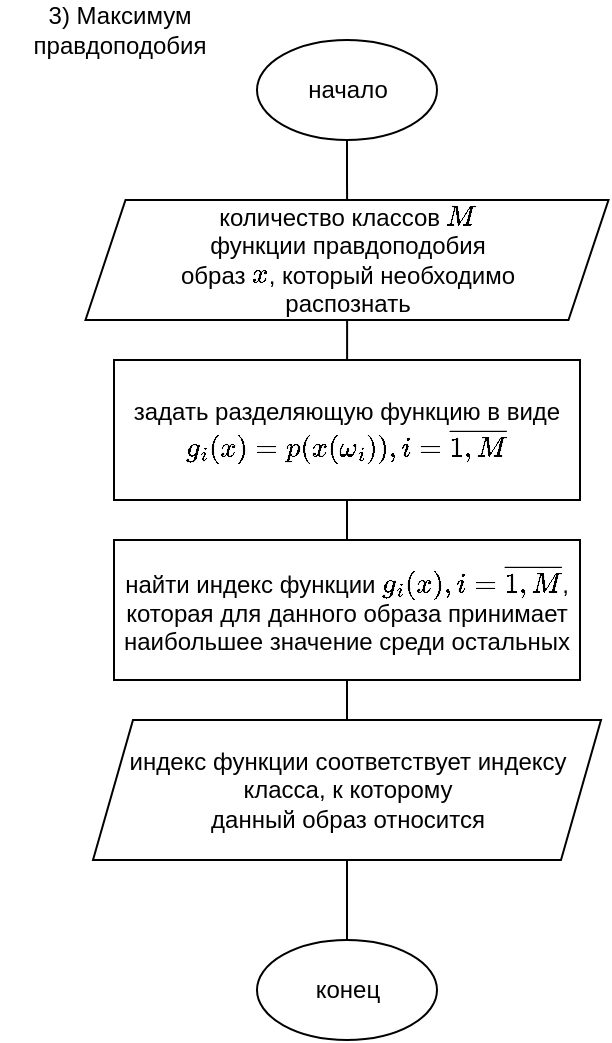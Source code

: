 <mxfile>
    <diagram id="1nuQO09vybNOhaYmFkF1" name="Page-1">
        <mxGraphModel dx="276" dy="649" grid="1" gridSize="10" guides="1" tooltips="1" connect="1" arrows="1" fold="1" page="1" pageScale="1" pageWidth="827" pageHeight="1169" background="#ffffff" math="1" shadow="0">
            <root>
                <mxCell id="0"/>
                <mxCell id="1" parent="0"/>
                <mxCell id="zMBQPZwOg3jAW1KsyyCJ-15" style="edgeStyle=orthogonalEdgeStyle;rounded=0;orthogonalLoop=1;jettySize=auto;html=1;endArrow=none;endFill=0;startArrow=none;startFill=0;" parent="1" source="zMBQPZwOg3jAW1KsyyCJ-1" target="zMBQPZwOg3jAW1KsyyCJ-2" edge="1">
                    <mxGeometry relative="1" as="geometry"/>
                </mxCell>
                <mxCell id="zMBQPZwOg3jAW1KsyyCJ-1" value="начало" style="ellipse;whiteSpace=wrap;html=1;" parent="1" vertex="1">
                    <mxGeometry x="328.5" y="220" width="90" height="50" as="geometry"/>
                </mxCell>
                <mxCell id="zMBQPZwOg3jAW1KsyyCJ-16" style="edgeStyle=orthogonalEdgeStyle;rounded=0;orthogonalLoop=1;jettySize=auto;html=1;entryX=0.5;entryY=0;entryDx=0;entryDy=0;endArrow=none;endFill=0;" parent="1" source="zMBQPZwOg3jAW1KsyyCJ-2" target="zMBQPZwOg3jAW1KsyyCJ-9" edge="1">
                    <mxGeometry relative="1" as="geometry"/>
                </mxCell>
                <mxCell id="zMBQPZwOg3jAW1KsyyCJ-2" value="количество классов \(M\)&lt;br&gt;функции правдоподобия&lt;br&gt;образ \(x\), который необходимо&lt;br&gt;распознать" style="shape=parallelogram;perimeter=parallelogramPerimeter;whiteSpace=wrap;html=1;fixedSize=1;strokeColor=default;fillColor=default;allowArrows=1;connectable=1;" parent="1" vertex="1">
                    <mxGeometry x="242.75" y="300" width="261.5" height="60" as="geometry"/>
                </mxCell>
                <mxCell id="zMBQPZwOg3jAW1KsyyCJ-24" style="edgeStyle=orthogonalEdgeStyle;rounded=0;orthogonalLoop=1;jettySize=auto;html=1;entryX=0.5;entryY=0;entryDx=0;entryDy=0;startArrow=none;startFill=0;endArrow=none;endFill=0;" parent="1" source="zMBQPZwOg3jAW1KsyyCJ-9" target="zMBQPZwOg3jAW1KsyyCJ-10" edge="1">
                    <mxGeometry relative="1" as="geometry"/>
                </mxCell>
                <mxCell id="zMBQPZwOg3jAW1KsyyCJ-9" value="задать разделяющую функцию в виде&lt;br&gt;\(g_i(x) = p(x(\omega_i)), i = \overline{1,M}\)" style="rounded=0;whiteSpace=wrap;html=1;strokeColor=default;fillColor=default;" parent="1" vertex="1">
                    <mxGeometry x="257" y="380" width="233" height="70" as="geometry"/>
                </mxCell>
                <mxCell id="zMBQPZwOg3jAW1KsyyCJ-25" style="edgeStyle=orthogonalEdgeStyle;rounded=0;orthogonalLoop=1;jettySize=auto;html=1;entryX=0.5;entryY=0;entryDx=0;entryDy=0;startArrow=none;startFill=0;endArrow=none;endFill=0;" parent="1" source="zMBQPZwOg3jAW1KsyyCJ-10" target="zMBQPZwOg3jAW1KsyyCJ-11" edge="1">
                    <mxGeometry relative="1" as="geometry"/>
                </mxCell>
                <mxCell id="zMBQPZwOg3jAW1KsyyCJ-10" value="найти индекс функции \(g_i(x) , i = \overline{1,M}\), которая для данного образа принимает наибольшее значение среди остальных" style="rounded=0;whiteSpace=wrap;html=1;strokeColor=default;fillColor=default;" parent="1" vertex="1">
                    <mxGeometry x="257" y="470" width="233" height="70" as="geometry"/>
                </mxCell>
                <mxCell id="zMBQPZwOg3jAW1KsyyCJ-26" style="edgeStyle=orthogonalEdgeStyle;rounded=0;orthogonalLoop=1;jettySize=auto;html=1;entryX=0.5;entryY=0;entryDx=0;entryDy=0;startArrow=none;startFill=0;endArrow=none;endFill=0;" parent="1" source="zMBQPZwOg3jAW1KsyyCJ-11" target="zMBQPZwOg3jAW1KsyyCJ-12" edge="1">
                    <mxGeometry relative="1" as="geometry"/>
                </mxCell>
                <mxCell id="zMBQPZwOg3jAW1KsyyCJ-11" value="индекс функции соответствует индексу класса, к которому&lt;br&gt;данный образ относится" style="shape=parallelogram;perimeter=parallelogramPerimeter;whiteSpace=wrap;html=1;fixedSize=1;strokeColor=default;fillColor=default;" parent="1" vertex="1">
                    <mxGeometry x="246.5" y="560" width="254" height="70" as="geometry"/>
                </mxCell>
                <mxCell id="zMBQPZwOg3jAW1KsyyCJ-12" value="конец" style="ellipse;whiteSpace=wrap;html=1;" parent="1" vertex="1">
                    <mxGeometry x="328.5" y="670" width="90" height="50" as="geometry"/>
                </mxCell>
                <mxCell id="zMBQPZwOg3jAW1KsyyCJ-31" value="3) Максимум правдоподобия" style="text;html=1;strokeColor=none;fillColor=none;align=center;verticalAlign=middle;whiteSpace=wrap;rounded=0;" parent="1" vertex="1">
                    <mxGeometry x="200" y="200" width="120" height="30" as="geometry"/>
                </mxCell>
            </root>
        </mxGraphModel>
    </diagram>
</mxfile>